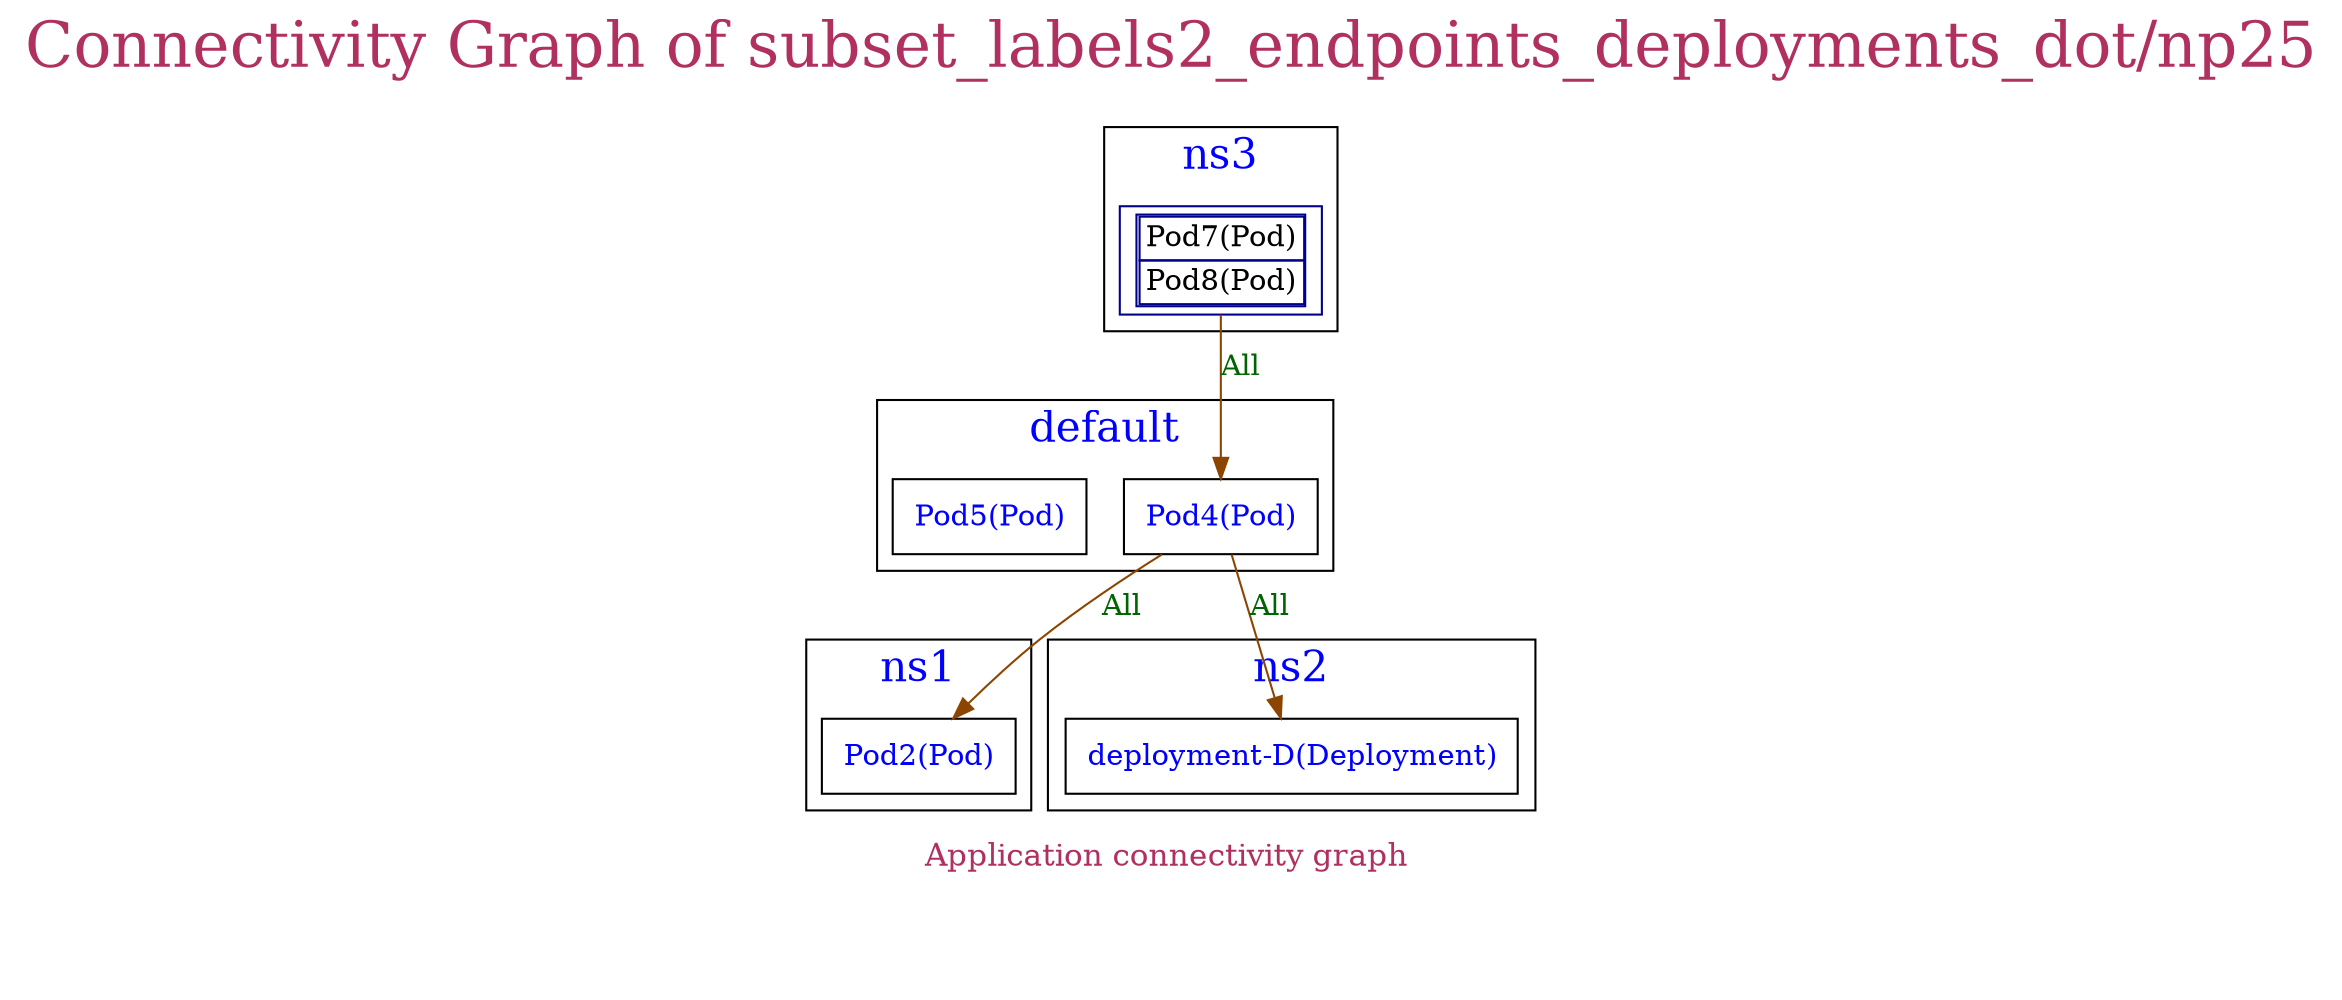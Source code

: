 // The Connectivity Graph of subset_labels2_endpoints_deployments_dot/np25
digraph {
	label="Connectivity Graph of subset_labels2_endpoints_deployments_dot/np25"	labelloc = "t"
	fontsize=30
	fontcolor=maroon
	subgraph cluster_map_explanation {
subgraph cluster_default_namespace{
	label="default"
	fontsize=20
	fontcolor=blue
	tooltip="Namespace"
	"default/Pod4(Pod)" [label=<<table border="0" cellspacing="0"><tr><td>Pod4(Pod)</td></tr></table>> shape=box fontcolor=blue tooltip="Workload"]
	"default/Pod5(Pod)" [label=<<table border="0" cellspacing="0"><tr><td>Pod5(Pod)</td></tr></table>> shape=box fontcolor=blue tooltip="Workload"]
}
subgraph cluster_ns1_namespace{
	label="ns1"
	fontsize=20
	fontcolor=blue
	tooltip="Namespace"
	"ns1/Pod2(Pod)" [label=<<table border="0" cellspacing="0"><tr><td>Pod2(Pod)</td></tr></table>> shape=box fontcolor=blue tooltip="Workload"]
}
subgraph cluster_ns2_namespace{
	label="ns2"
	fontsize=20
	fontcolor=blue
	tooltip="Namespace"
	"ns2/deployment-D(Deployment)" [label=<<table border="0" cellspacing="0"><tr><td>deployment-D(Deployment)</td></tr></table>> shape=box fontcolor=blue tooltip="Workload"]
}
subgraph cluster_ns3_namespace{
	label="ns3"
	fontsize=20
	fontcolor=blue
	tooltip="Namespace"
	"ns3/Pod7(Pod)" [label=<<table border="1" cellspacing="0"><tr><td>Pod7(Pod)</td></tr><tr><td>Pod8(Pod)</td></tr></table>> shape=box color=blue4 tooltip="A set of workloads having exactly the same connectivity"]
}
	"default/Pod4(Pod)" -> "ns1/Pod2(Pod)"[label="All" labeltooltip="All" color=darkorange4 fontcolor=darkgreen dir=both arrowhead=normal arrowtail=none]
	"default/Pod4(Pod)" -> "ns2/deployment-D(Deployment)"[label="All" labeltooltip="All" color=darkorange4 fontcolor=darkgreen dir=both arrowhead=normal arrowtail=none]
	"ns3/Pod7(Pod)" -> "default/Pod4(Pod)"[label="All" labeltooltip="All" color=darkorange4 fontcolor=darkgreen dir=both arrowhead=normal arrowtail=none]
	color=white
	label=<<table border="0" cellspacing="0"><tr><td align="text" >Application connectivity graph <br align="left" /></td></tr><tr><td align="text" >  <br align="left" /></td></tr><tr><td align="text" >  <br align="left" /></td></tr></table>>
	labelloc = "b"
	fontsize=15
	fontcolor=maroon
	}
}
